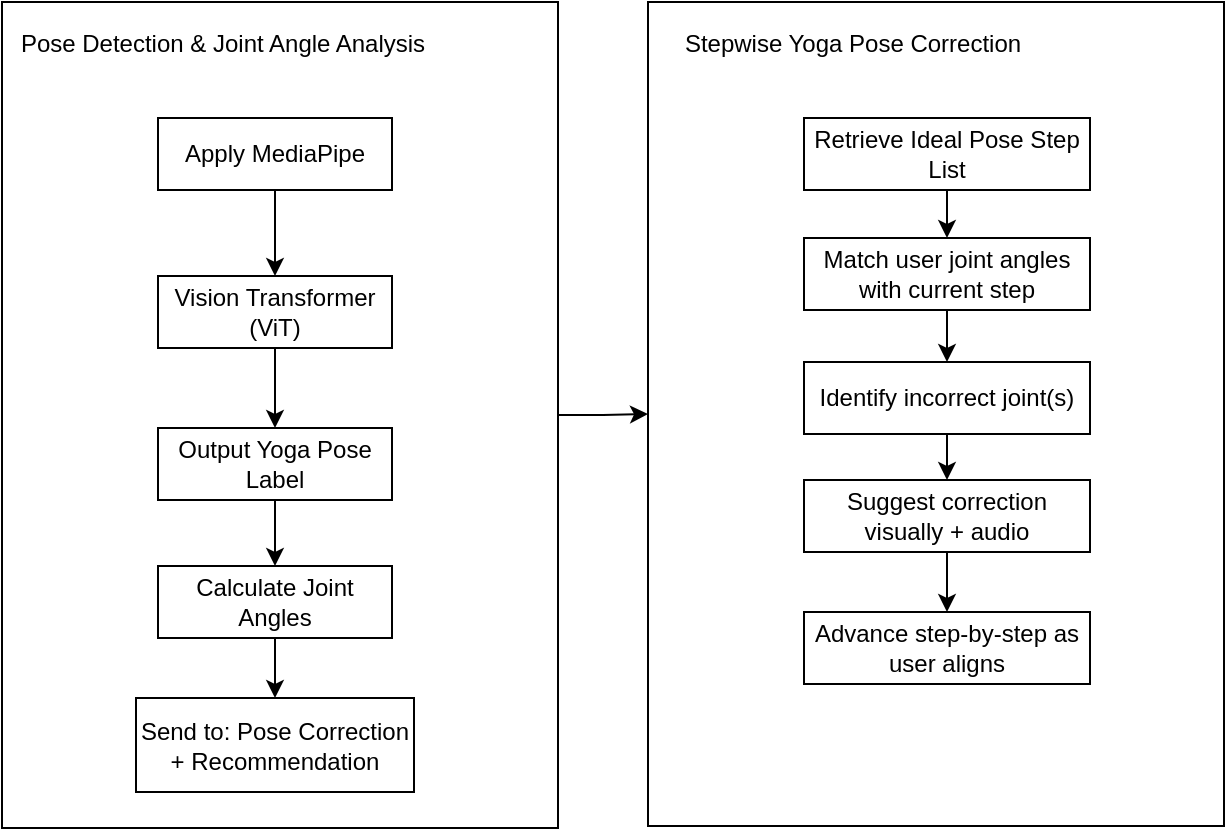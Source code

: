 <mxfile version="28.0.6">
  <diagram name="Page-1" id="TejdQdLas1CJynzTsuTU">
    <mxGraphModel dx="872" dy="477" grid="0" gridSize="10" guides="1" tooltips="1" connect="1" arrows="1" fold="1" page="1" pageScale="1" pageWidth="850" pageHeight="1100" math="0" shadow="0">
      <root>
        <mxCell id="0" />
        <mxCell id="1" parent="0" />
        <mxCell id="0j1OsE48vd_kSZ_x8VVW-1" value="" style="edgeStyle=orthogonalEdgeStyle;rounded=0;orthogonalLoop=1;jettySize=auto;html=1;" edge="1" parent="1" source="0j1OsE48vd_kSZ_x8VVW-2" target="0j1OsE48vd_kSZ_x8VVW-9">
          <mxGeometry relative="1" as="geometry" />
        </mxCell>
        <mxCell id="0j1OsE48vd_kSZ_x8VVW-2" value="" style="rounded=0;whiteSpace=wrap;html=1;" vertex="1" parent="1">
          <mxGeometry x="113" y="41" width="278" height="413" as="geometry" />
        </mxCell>
        <mxCell id="0j1OsE48vd_kSZ_x8VVW-3" value="Pose Detection &amp;amp; Joint Angle Analysis" style="text;html=1;align=center;verticalAlign=middle;resizable=0;points=[];autosize=1;strokeColor=none;fillColor=none;" vertex="1" parent="1">
          <mxGeometry x="113" y="49" width="220" height="26" as="geometry" />
        </mxCell>
        <mxCell id="0j1OsE48vd_kSZ_x8VVW-4" style="edgeStyle=orthogonalEdgeStyle;rounded=0;orthogonalLoop=1;jettySize=auto;html=1;exitX=0.5;exitY=1;exitDx=0;exitDy=0;" edge="1" parent="1" source="0j1OsE48vd_kSZ_x8VVW-5" target="0j1OsE48vd_kSZ_x8VVW-7">
          <mxGeometry relative="1" as="geometry" />
        </mxCell>
        <mxCell id="0j1OsE48vd_kSZ_x8VVW-5" value="Apply MediaPipe" style="rounded=0;whiteSpace=wrap;html=1;" vertex="1" parent="1">
          <mxGeometry x="191" y="99" width="117" height="36" as="geometry" />
        </mxCell>
        <mxCell id="0j1OsE48vd_kSZ_x8VVW-6" style="edgeStyle=orthogonalEdgeStyle;rounded=0;orthogonalLoop=1;jettySize=auto;html=1;exitX=0.5;exitY=1;exitDx=0;exitDy=0;" edge="1" parent="1" source="0j1OsE48vd_kSZ_x8VVW-7" target="0j1OsE48vd_kSZ_x8VVW-8">
          <mxGeometry relative="1" as="geometry" />
        </mxCell>
        <mxCell id="0j1OsE48vd_kSZ_x8VVW-7" value="Vision Transformer (ViT)" style="rounded=0;whiteSpace=wrap;html=1;" vertex="1" parent="1">
          <mxGeometry x="191" y="178" width="117" height="36" as="geometry" />
        </mxCell>
        <mxCell id="0j1OsE48vd_kSZ_x8VVW-36" style="edgeStyle=orthogonalEdgeStyle;rounded=0;orthogonalLoop=1;jettySize=auto;html=1;exitX=0.5;exitY=1;exitDx=0;exitDy=0;entryX=0.5;entryY=0;entryDx=0;entryDy=0;" edge="1" parent="1" source="0j1OsE48vd_kSZ_x8VVW-8" target="0j1OsE48vd_kSZ_x8VVW-33">
          <mxGeometry relative="1" as="geometry" />
        </mxCell>
        <mxCell id="0j1OsE48vd_kSZ_x8VVW-8" value="Output Yoga Pose Label" style="rounded=0;whiteSpace=wrap;html=1;" vertex="1" parent="1">
          <mxGeometry x="191" y="254" width="117" height="36" as="geometry" />
        </mxCell>
        <mxCell id="0j1OsE48vd_kSZ_x8VVW-9" value="" style="rounded=0;whiteSpace=wrap;html=1;" vertex="1" parent="1">
          <mxGeometry x="436" y="41" width="288" height="412" as="geometry" />
        </mxCell>
        <mxCell id="0j1OsE48vd_kSZ_x8VVW-10" value="Stepwise Yoga Pose Correction" style="text;html=1;align=center;verticalAlign=middle;resizable=0;points=[];autosize=1;strokeColor=none;fillColor=none;" vertex="1" parent="1">
          <mxGeometry x="445" y="49" width="186" height="26" as="geometry" />
        </mxCell>
        <mxCell id="0j1OsE48vd_kSZ_x8VVW-40" style="edgeStyle=orthogonalEdgeStyle;rounded=0;orthogonalLoop=1;jettySize=auto;html=1;exitX=0.5;exitY=1;exitDx=0;exitDy=0;entryX=0.5;entryY=0;entryDx=0;entryDy=0;" edge="1" parent="1" source="0j1OsE48vd_kSZ_x8VVW-12" target="0j1OsE48vd_kSZ_x8VVW-14">
          <mxGeometry relative="1" as="geometry" />
        </mxCell>
        <mxCell id="0j1OsE48vd_kSZ_x8VVW-12" value="Retrieve Ideal Pose Step List" style="rounded=0;whiteSpace=wrap;html=1;" vertex="1" parent="1">
          <mxGeometry x="514" y="99" width="143" height="36" as="geometry" />
        </mxCell>
        <mxCell id="0j1OsE48vd_kSZ_x8VVW-13" style="edgeStyle=orthogonalEdgeStyle;rounded=0;orthogonalLoop=1;jettySize=auto;html=1;exitX=0.5;exitY=1;exitDx=0;exitDy=0;" edge="1" parent="1" source="0j1OsE48vd_kSZ_x8VVW-14" target="0j1OsE48vd_kSZ_x8VVW-16">
          <mxGeometry relative="1" as="geometry" />
        </mxCell>
        <mxCell id="0j1OsE48vd_kSZ_x8VVW-14" value="Match user joint angles with current step" style="rounded=0;whiteSpace=wrap;html=1;" vertex="1" parent="1">
          <mxGeometry x="514" y="159" width="143" height="36" as="geometry" />
        </mxCell>
        <mxCell id="0j1OsE48vd_kSZ_x8VVW-41" style="edgeStyle=orthogonalEdgeStyle;rounded=0;orthogonalLoop=1;jettySize=auto;html=1;exitX=0.5;exitY=1;exitDx=0;exitDy=0;entryX=0.5;entryY=0;entryDx=0;entryDy=0;" edge="1" parent="1" source="0j1OsE48vd_kSZ_x8VVW-16" target="0j1OsE48vd_kSZ_x8VVW-18">
          <mxGeometry relative="1" as="geometry" />
        </mxCell>
        <mxCell id="0j1OsE48vd_kSZ_x8VVW-16" value="Identify incorrect joint(s)" style="rounded=0;whiteSpace=wrap;html=1;" vertex="1" parent="1">
          <mxGeometry x="514" y="221" width="143" height="36" as="geometry" />
        </mxCell>
        <mxCell id="0j1OsE48vd_kSZ_x8VVW-17" style="edgeStyle=orthogonalEdgeStyle;rounded=0;orthogonalLoop=1;jettySize=auto;html=1;exitX=0.5;exitY=1;exitDx=0;exitDy=0;entryX=0.5;entryY=0;entryDx=0;entryDy=0;" edge="1" parent="1" source="0j1OsE48vd_kSZ_x8VVW-18" target="0j1OsE48vd_kSZ_x8VVW-20">
          <mxGeometry relative="1" as="geometry" />
        </mxCell>
        <mxCell id="0j1OsE48vd_kSZ_x8VVW-18" value="Suggest correction visually + audio" style="rounded=0;whiteSpace=wrap;html=1;" vertex="1" parent="1">
          <mxGeometry x="514" y="280" width="143" height="36" as="geometry" />
        </mxCell>
        <mxCell id="0j1OsE48vd_kSZ_x8VVW-20" value="Advance step-by-step as user aligns" style="rounded=0;whiteSpace=wrap;html=1;" vertex="1" parent="1">
          <mxGeometry x="514" y="346" width="143" height="36" as="geometry" />
        </mxCell>
        <mxCell id="0j1OsE48vd_kSZ_x8VVW-22" style="edgeStyle=orthogonalEdgeStyle;rounded=0;orthogonalLoop=1;jettySize=auto;html=1;exitX=0.5;exitY=1;exitDx=0;exitDy=0;entryX=0.5;entryY=0;entryDx=0;entryDy=0;" edge="1" parent="1" target="0j1OsE48vd_kSZ_x8VVW-21">
          <mxGeometry relative="1" as="geometry">
            <mxPoint x="712.5" y="357" as="sourcePoint" />
          </mxGeometry>
        </mxCell>
        <mxCell id="0j1OsE48vd_kSZ_x8VVW-26" value="" style="edgeStyle=orthogonalEdgeStyle;rounded=0;orthogonalLoop=1;jettySize=auto;html=1;" edge="1" parent="1" target="0j1OsE48vd_kSZ_x8VVW-25">
          <mxGeometry relative="1" as="geometry">
            <mxPoint x="712.429" y="242.0" as="sourcePoint" />
          </mxGeometry>
        </mxCell>
        <mxCell id="0j1OsE48vd_kSZ_x8VVW-30" value="" style="edgeStyle=orthogonalEdgeStyle;rounded=0;orthogonalLoop=1;jettySize=auto;html=1;" edge="1" parent="1" target="0j1OsE48vd_kSZ_x8VVW-29">
          <mxGeometry relative="1" as="geometry">
            <mxPoint x="712.429" y="120.0" as="sourcePoint" />
          </mxGeometry>
        </mxCell>
        <mxCell id="0j1OsE48vd_kSZ_x8VVW-32" style="edgeStyle=orthogonalEdgeStyle;rounded=0;orthogonalLoop=1;jettySize=auto;html=1;exitX=0.5;exitY=1;exitDx=0;exitDy=0;" edge="1" parent="1" source="0j1OsE48vd_kSZ_x8VVW-33" target="0j1OsE48vd_kSZ_x8VVW-34">
          <mxGeometry relative="1" as="geometry" />
        </mxCell>
        <mxCell id="0j1OsE48vd_kSZ_x8VVW-33" value="Calculate Joint Angles" style="rounded=0;whiteSpace=wrap;html=1;" vertex="1" parent="1">
          <mxGeometry x="191" y="323" width="117" height="36" as="geometry" />
        </mxCell>
        <mxCell id="0j1OsE48vd_kSZ_x8VVW-34" value="Send to: Pose Correction + Recommendation" style="rounded=0;whiteSpace=wrap;html=1;" vertex="1" parent="1">
          <mxGeometry x="180" y="389" width="139" height="47" as="geometry" />
        </mxCell>
      </root>
    </mxGraphModel>
  </diagram>
</mxfile>
